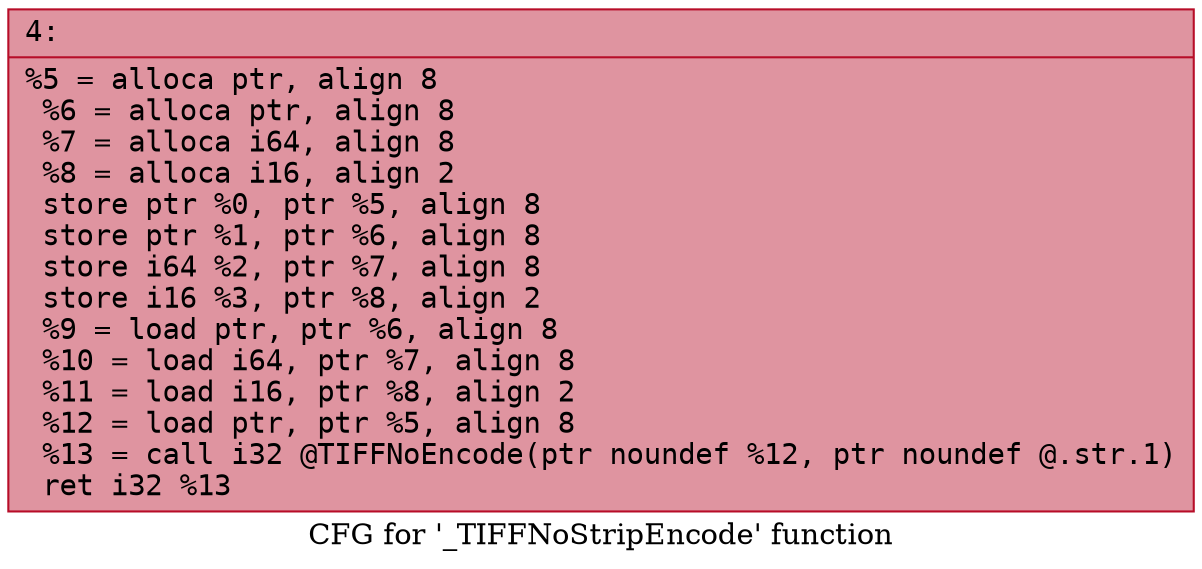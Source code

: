 digraph "CFG for '_TIFFNoStripEncode' function" {
	label="CFG for '_TIFFNoStripEncode' function";

	Node0x6000007da490 [shape=record,color="#b70d28ff", style=filled, fillcolor="#b70d2870" fontname="Courier",label="{4:\l|  %5 = alloca ptr, align 8\l  %6 = alloca ptr, align 8\l  %7 = alloca i64, align 8\l  %8 = alloca i16, align 2\l  store ptr %0, ptr %5, align 8\l  store ptr %1, ptr %6, align 8\l  store i64 %2, ptr %7, align 8\l  store i16 %3, ptr %8, align 2\l  %9 = load ptr, ptr %6, align 8\l  %10 = load i64, ptr %7, align 8\l  %11 = load i16, ptr %8, align 2\l  %12 = load ptr, ptr %5, align 8\l  %13 = call i32 @TIFFNoEncode(ptr noundef %12, ptr noundef @.str.1)\l  ret i32 %13\l}"];
}
